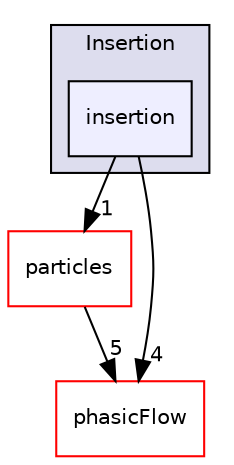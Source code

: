digraph "src/Particles/Insertion/insertion" {
  compound=true
  node [ fontsize="10", fontname="Helvetica"];
  edge [ labelfontsize="10", labelfontname="Helvetica"];
  subgraph clusterdir_48274e6f13aca5dc2f0e74080ca458f7 {
    graph [ bgcolor="#ddddee", pencolor="black", label="Insertion" fontname="Helvetica", fontsize="10", URL="dir_48274e6f13aca5dc2f0e74080ca458f7.html"]
  dir_2f34ec84ea7e71d459352cea428a0eb0 [shape=box, label="insertion", style="filled", fillcolor="#eeeeff", pencolor="black", URL="dir_2f34ec84ea7e71d459352cea428a0eb0.html"];
  }
  dir_b351bcc3c60d144476bd2e30437abfde [shape=box label="particles" fillcolor="white" style="filled" color="red" URL="dir_b351bcc3c60d144476bd2e30437abfde.html"];
  dir_cd7a5046d028e114fc17b2ebc2bd02d2 [shape=box label="phasicFlow" fillcolor="white" style="filled" color="red" URL="dir_cd7a5046d028e114fc17b2ebc2bd02d2.html"];
  dir_b351bcc3c60d144476bd2e30437abfde->dir_cd7a5046d028e114fc17b2ebc2bd02d2 [headlabel="5", labeldistance=1.5 headhref="dir_000075_000031.html"];
  dir_2f34ec84ea7e71d459352cea428a0eb0->dir_b351bcc3c60d144476bd2e30437abfde [headlabel="1", labeldistance=1.5 headhref="dir_000070_000075.html"];
  dir_2f34ec84ea7e71d459352cea428a0eb0->dir_cd7a5046d028e114fc17b2ebc2bd02d2 [headlabel="4", labeldistance=1.5 headhref="dir_000070_000031.html"];
}
